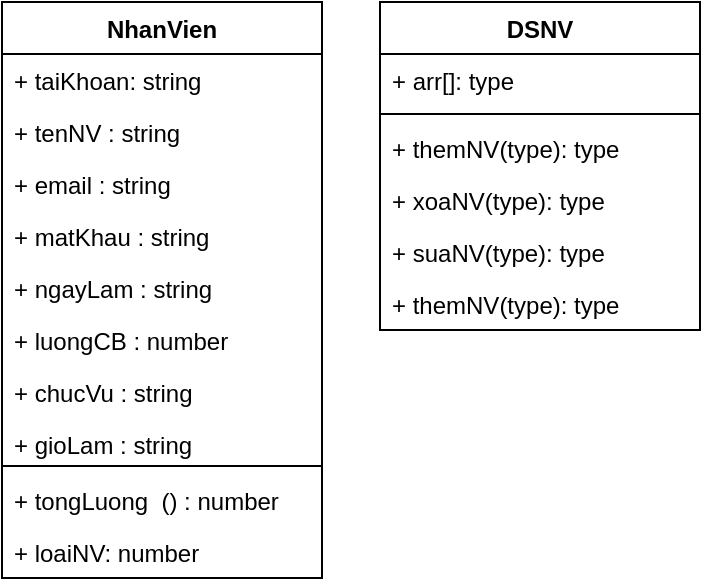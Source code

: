 <mxfile version="20.2.3" type="device"><diagram id="eS0dpMxzZ2XMocmoK_QN" name="Trang-1"><mxGraphModel dx="423" dy="345" grid="1" gridSize="10" guides="1" tooltips="1" connect="1" arrows="1" fold="1" page="1" pageScale="1" pageWidth="827" pageHeight="1169" math="0" shadow="0"><root><mxCell id="0"/><mxCell id="1" parent="0"/><mxCell id="VJBo4lthBmDPdM_3zoXr-1" value="NhanVien" style="swimlane;fontStyle=1;align=center;verticalAlign=top;childLayout=stackLayout;horizontal=1;startSize=26;horizontalStack=0;resizeParent=1;resizeParentMax=0;resizeLast=0;collapsible=1;marginBottom=0;" vertex="1" parent="1"><mxGeometry x="131" y="150" width="160" height="288" as="geometry"/></mxCell><mxCell id="VJBo4lthBmDPdM_3zoXr-2" value="+ taiKhoan: string" style="text;strokeColor=none;fillColor=none;align=left;verticalAlign=top;spacingLeft=4;spacingRight=4;overflow=hidden;rotatable=0;points=[[0,0.5],[1,0.5]];portConstraint=eastwest;" vertex="1" parent="VJBo4lthBmDPdM_3zoXr-1"><mxGeometry y="26" width="160" height="26" as="geometry"/></mxCell><mxCell id="VJBo4lthBmDPdM_3zoXr-4" value="+ tenNV : string" style="text;strokeColor=none;fillColor=none;align=left;verticalAlign=top;spacingLeft=4;spacingRight=4;overflow=hidden;rotatable=0;points=[[0,0.5],[1,0.5]];portConstraint=eastwest;" vertex="1" parent="VJBo4lthBmDPdM_3zoXr-1"><mxGeometry y="52" width="160" height="26" as="geometry"/></mxCell><mxCell id="VJBo4lthBmDPdM_3zoXr-5" value="+ email : string" style="text;strokeColor=none;fillColor=none;align=left;verticalAlign=top;spacingLeft=4;spacingRight=4;overflow=hidden;rotatable=0;points=[[0,0.5],[1,0.5]];portConstraint=eastwest;" vertex="1" parent="VJBo4lthBmDPdM_3zoXr-1"><mxGeometry y="78" width="160" height="26" as="geometry"/></mxCell><mxCell id="VJBo4lthBmDPdM_3zoXr-7" value="+ matKhau : string" style="text;strokeColor=none;fillColor=none;align=left;verticalAlign=top;spacingLeft=4;spacingRight=4;overflow=hidden;rotatable=0;points=[[0,0.5],[1,0.5]];portConstraint=eastwest;" vertex="1" parent="VJBo4lthBmDPdM_3zoXr-1"><mxGeometry y="104" width="160" height="26" as="geometry"/></mxCell><mxCell id="VJBo4lthBmDPdM_3zoXr-6" value="+ ngayLam : string" style="text;strokeColor=none;fillColor=none;align=left;verticalAlign=top;spacingLeft=4;spacingRight=4;overflow=hidden;rotatable=0;points=[[0,0.5],[1,0.5]];portConstraint=eastwest;" vertex="1" parent="VJBo4lthBmDPdM_3zoXr-1"><mxGeometry y="130" width="160" height="26" as="geometry"/></mxCell><mxCell id="VJBo4lthBmDPdM_3zoXr-8" value="+ luongCB : number" style="text;strokeColor=none;fillColor=none;align=left;verticalAlign=top;spacingLeft=4;spacingRight=4;overflow=hidden;rotatable=0;points=[[0,0.5],[1,0.5]];portConstraint=eastwest;" vertex="1" parent="VJBo4lthBmDPdM_3zoXr-1"><mxGeometry y="156" width="160" height="26" as="geometry"/></mxCell><mxCell id="VJBo4lthBmDPdM_3zoXr-9" value="+ chucVu : string" style="text;strokeColor=none;fillColor=none;align=left;verticalAlign=top;spacingLeft=4;spacingRight=4;overflow=hidden;rotatable=0;points=[[0,0.5],[1,0.5]];portConstraint=eastwest;" vertex="1" parent="VJBo4lthBmDPdM_3zoXr-1"><mxGeometry y="182" width="160" height="26" as="geometry"/></mxCell><mxCell id="VJBo4lthBmDPdM_3zoXr-11" value="+ gioLam : string" style="text;strokeColor=none;fillColor=none;align=left;verticalAlign=top;spacingLeft=4;spacingRight=4;overflow=hidden;rotatable=0;points=[[0,0.5],[1,0.5]];portConstraint=eastwest;" vertex="1" parent="VJBo4lthBmDPdM_3zoXr-1"><mxGeometry y="208" width="160" height="20" as="geometry"/></mxCell><mxCell id="VJBo4lthBmDPdM_3zoXr-3" value="" style="line;strokeWidth=1;fillColor=none;align=left;verticalAlign=middle;spacingTop=-1;spacingLeft=3;spacingRight=3;rotatable=0;labelPosition=right;points=[];portConstraint=eastwest;" vertex="1" parent="VJBo4lthBmDPdM_3zoXr-1"><mxGeometry y="228" width="160" height="8" as="geometry"/></mxCell><mxCell id="VJBo4lthBmDPdM_3zoXr-12" value="+ tongLuong  () : number" style="text;strokeColor=none;fillColor=none;align=left;verticalAlign=top;spacingLeft=4;spacingRight=4;overflow=hidden;rotatable=0;points=[[0,0.5],[1,0.5]];portConstraint=eastwest;" vertex="1" parent="VJBo4lthBmDPdM_3zoXr-1"><mxGeometry y="236" width="160" height="26" as="geometry"/></mxCell><mxCell id="VJBo4lthBmDPdM_3zoXr-10" value="+ loaiNV: number" style="text;strokeColor=none;fillColor=none;align=left;verticalAlign=top;spacingLeft=4;spacingRight=4;overflow=hidden;rotatable=0;points=[[0,0.5],[1,0.5]];portConstraint=eastwest;" vertex="1" parent="VJBo4lthBmDPdM_3zoXr-1"><mxGeometry y="262" width="160" height="26" as="geometry"/></mxCell><mxCell id="VJBo4lthBmDPdM_3zoXr-13" value="DSNV" style="swimlane;fontStyle=1;align=center;verticalAlign=top;childLayout=stackLayout;horizontal=1;startSize=26;horizontalStack=0;resizeParent=1;resizeParentMax=0;resizeLast=0;collapsible=1;marginBottom=0;" vertex="1" parent="1"><mxGeometry x="320" y="150" width="160" height="164" as="geometry"/></mxCell><mxCell id="VJBo4lthBmDPdM_3zoXr-14" value="+ arr[]: type" style="text;strokeColor=none;fillColor=none;align=left;verticalAlign=top;spacingLeft=4;spacingRight=4;overflow=hidden;rotatable=0;points=[[0,0.5],[1,0.5]];portConstraint=eastwest;" vertex="1" parent="VJBo4lthBmDPdM_3zoXr-13"><mxGeometry y="26" width="160" height="26" as="geometry"/></mxCell><mxCell id="VJBo4lthBmDPdM_3zoXr-15" value="" style="line;strokeWidth=1;fillColor=none;align=left;verticalAlign=middle;spacingTop=-1;spacingLeft=3;spacingRight=3;rotatable=0;labelPosition=right;points=[];portConstraint=eastwest;" vertex="1" parent="VJBo4lthBmDPdM_3zoXr-13"><mxGeometry y="52" width="160" height="8" as="geometry"/></mxCell><mxCell id="VJBo4lthBmDPdM_3zoXr-16" value="+ themNV(type): type" style="text;strokeColor=none;fillColor=none;align=left;verticalAlign=top;spacingLeft=4;spacingRight=4;overflow=hidden;rotatable=0;points=[[0,0.5],[1,0.5]];portConstraint=eastwest;" vertex="1" parent="VJBo4lthBmDPdM_3zoXr-13"><mxGeometry y="60" width="160" height="26" as="geometry"/></mxCell><mxCell id="VJBo4lthBmDPdM_3zoXr-17" value="+ xoaNV(type): type" style="text;strokeColor=none;fillColor=none;align=left;verticalAlign=top;spacingLeft=4;spacingRight=4;overflow=hidden;rotatable=0;points=[[0,0.5],[1,0.5]];portConstraint=eastwest;" vertex="1" parent="VJBo4lthBmDPdM_3zoXr-13"><mxGeometry y="86" width="160" height="26" as="geometry"/></mxCell><mxCell id="VJBo4lthBmDPdM_3zoXr-18" value="+ suaNV(type): type" style="text;strokeColor=none;fillColor=none;align=left;verticalAlign=top;spacingLeft=4;spacingRight=4;overflow=hidden;rotatable=0;points=[[0,0.5],[1,0.5]];portConstraint=eastwest;" vertex="1" parent="VJBo4lthBmDPdM_3zoXr-13"><mxGeometry y="112" width="160" height="26" as="geometry"/></mxCell><mxCell id="VJBo4lthBmDPdM_3zoXr-19" value="+ themNV(type): type" style="text;strokeColor=none;fillColor=none;align=left;verticalAlign=top;spacingLeft=4;spacingRight=4;overflow=hidden;rotatable=0;points=[[0,0.5],[1,0.5]];portConstraint=eastwest;" vertex="1" parent="VJBo4lthBmDPdM_3zoXr-13"><mxGeometry y="138" width="160" height="26" as="geometry"/></mxCell></root></mxGraphModel></diagram></mxfile>